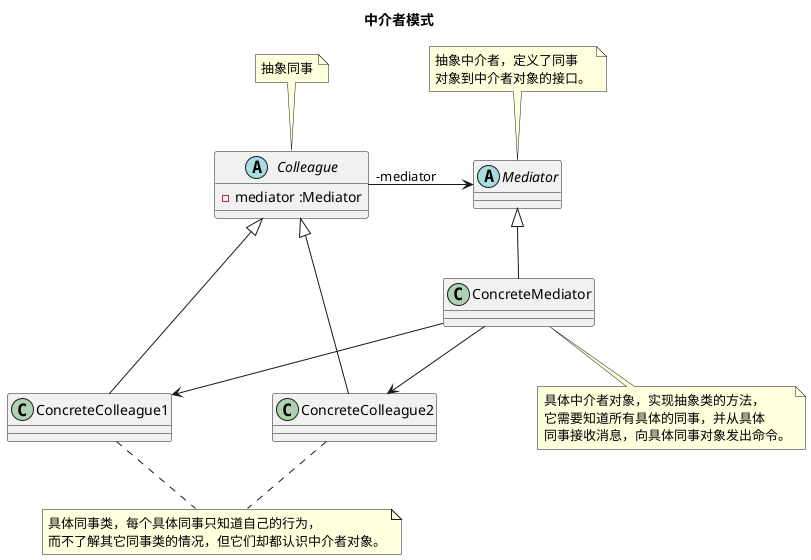 @startuml
skinparam nodesep 100

title <b>中介者模式</b>

abstract class Mediator
note top: 抽象中介者，定义了同事\n对象到中介者对象的接口。

class ConcreteMediator
note bottom: 具体中介者对象，实现抽象类的方法，\n它需要知道所有具体的同事，并从具体\n同事接收消息，向具体同事对象发出命令。

abstract class Colleague {
  - mediator :Mediator
}
note top: 抽象同事

class ConcreteColleague1
class ConcreteColleague2

note "具体同事类，每个具体同事只知道自己的行为，\n而不了解其它同事类的情况，但它们却都认识中介者对象。" as ccn
ConcreteColleague1 .. ccn
ConcreteColleague2 .. ccn



Mediator <|-- ConcreteMediator
Mediator <-left- "-mediator" Colleague

Colleague <|-- ConcreteColleague1
Colleague <|-- ConcreteColleague2

ConcreteMediator --> ConcreteColleague1
ConcreteMediator --> ConcreteColleague2
@enduml
